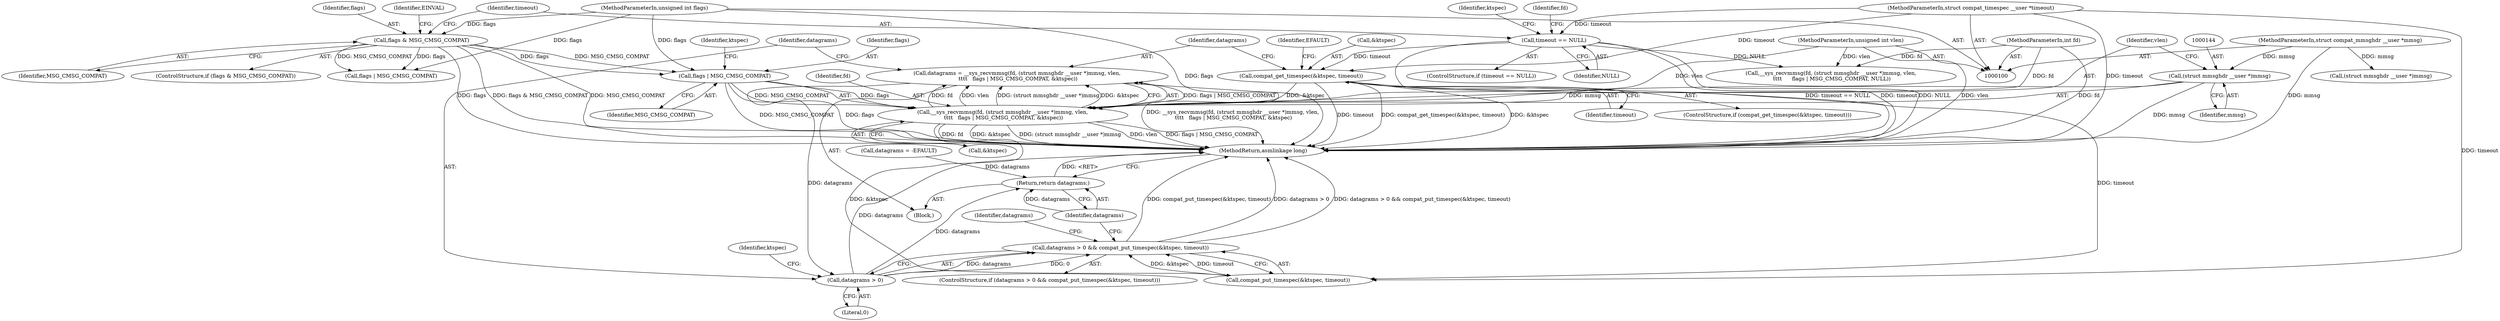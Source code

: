 digraph "0_linux_2def2ef2ae5f3990aabdbe8a755911902707d268@API" {
"1000139" [label="(Call,datagrams = __sys_recvmmsg(fd, (struct mmsghdr __user *)mmsg, vlen,\n \t\t\t\t   flags | MSG_CMSG_COMPAT, &ktspec))"];
"1000141" [label="(Call,__sys_recvmmsg(fd, (struct mmsghdr __user *)mmsg, vlen,\n \t\t\t\t   flags | MSG_CMSG_COMPAT, &ktspec))"];
"1000101" [label="(MethodParameterIn,int fd)"];
"1000143" [label="(Call,(struct mmsghdr __user *)mmsg)"];
"1000102" [label="(MethodParameterIn,struct compat_mmsghdr __user *mmsg)"];
"1000103" [label="(MethodParameterIn,unsigned int vlen)"];
"1000147" [label="(Call,flags | MSG_CMSG_COMPAT)"];
"1000110" [label="(Call,flags & MSG_CMSG_COMPAT)"];
"1000104" [label="(MethodParameterIn,unsigned int flags)"];
"1000132" [label="(Call,compat_get_timespec(&ktspec, timeout))"];
"1000117" [label="(Call,timeout == NULL)"];
"1000105" [label="(MethodParameterIn,struct compat_timespec __user *timeout)"];
"1000154" [label="(Call,datagrams > 0)"];
"1000153" [label="(Call,datagrams > 0 && compat_put_timespec(&ktspec, timeout))"];
"1000165" [label="(Return,return datagrams;)"];
"1000110" [label="(Call,flags & MSG_CMSG_COMPAT)"];
"1000159" [label="(Identifier,ktspec)"];
"1000166" [label="(Identifier,datagrams)"];
"1000162" [label="(Identifier,datagrams)"];
"1000142" [label="(Identifier,fd)"];
"1000112" [label="(Identifier,MSG_CMSG_COMPAT)"];
"1000153" [label="(Call,datagrams > 0 && compat_put_timespec(&ktspec, timeout))"];
"1000151" [label="(Identifier,ktspec)"];
"1000106" [label="(Block,)"];
"1000147" [label="(Call,flags | MSG_CMSG_COMPAT)"];
"1000119" [label="(Identifier,NULL)"];
"1000116" [label="(ControlStructure,if (timeout == NULL))"];
"1000131" [label="(ControlStructure,if (compat_get_timespec(&ktspec, timeout)))"];
"1000123" [label="(Call,(struct mmsghdr __user *)mmsg)"];
"1000101" [label="(MethodParameterIn,int fd)"];
"1000122" [label="(Identifier,fd)"];
"1000133" [label="(Call,&ktspec)"];
"1000109" [label="(ControlStructure,if (flags & MSG_CMSG_COMPAT))"];
"1000118" [label="(Identifier,timeout)"];
"1000102" [label="(MethodParameterIn,struct compat_mmsghdr __user *mmsg)"];
"1000132" [label="(Call,compat_get_timespec(&ktspec, timeout))"];
"1000154" [label="(Call,datagrams > 0)"];
"1000127" [label="(Call,flags | MSG_CMSG_COMPAT)"];
"1000161" [label="(Call,datagrams = -EFAULT)"];
"1000141" [label="(Call,__sys_recvmmsg(fd, (struct mmsghdr __user *)mmsg, vlen,\n \t\t\t\t   flags | MSG_CMSG_COMPAT, &ktspec))"];
"1000155" [label="(Identifier,datagrams)"];
"1000111" [label="(Identifier,flags)"];
"1000152" [label="(ControlStructure,if (datagrams > 0 && compat_put_timespec(&ktspec, timeout)))"];
"1000157" [label="(Call,compat_put_timespec(&ktspec, timeout))"];
"1000115" [label="(Identifier,EINVAL)"];
"1000139" [label="(Call,datagrams = __sys_recvmmsg(fd, (struct mmsghdr __user *)mmsg, vlen,\n \t\t\t\t   flags | MSG_CMSG_COMPAT, &ktspec))"];
"1000140" [label="(Identifier,datagrams)"];
"1000149" [label="(Identifier,MSG_CMSG_COMPAT)"];
"1000145" [label="(Identifier,mmsg)"];
"1000105" [label="(MethodParameterIn,struct compat_timespec __user *timeout)"];
"1000134" [label="(Identifier,ktspec)"];
"1000156" [label="(Literal,0)"];
"1000165" [label="(Return,return datagrams;)"];
"1000117" [label="(Call,timeout == NULL)"];
"1000143" [label="(Call,(struct mmsghdr __user *)mmsg)"];
"1000121" [label="(Call,__sys_recvmmsg(fd, (struct mmsghdr __user *)mmsg, vlen,\n \t\t\t\t      flags | MSG_CMSG_COMPAT, NULL))"];
"1000104" [label="(MethodParameterIn,unsigned int flags)"];
"1000103" [label="(MethodParameterIn,unsigned int vlen)"];
"1000150" [label="(Call,&ktspec)"];
"1000135" [label="(Identifier,timeout)"];
"1000146" [label="(Identifier,vlen)"];
"1000167" [label="(MethodReturn,asmlinkage long)"];
"1000148" [label="(Identifier,flags)"];
"1000138" [label="(Identifier,EFAULT)"];
"1000139" -> "1000106"  [label="AST: "];
"1000139" -> "1000141"  [label="CFG: "];
"1000140" -> "1000139"  [label="AST: "];
"1000141" -> "1000139"  [label="AST: "];
"1000155" -> "1000139"  [label="CFG: "];
"1000139" -> "1000167"  [label="DDG: __sys_recvmmsg(fd, (struct mmsghdr __user *)mmsg, vlen,\n \t\t\t\t   flags | MSG_CMSG_COMPAT, &ktspec)"];
"1000141" -> "1000139"  [label="DDG: flags | MSG_CMSG_COMPAT"];
"1000141" -> "1000139"  [label="DDG: fd"];
"1000141" -> "1000139"  [label="DDG: vlen"];
"1000141" -> "1000139"  [label="DDG: (struct mmsghdr __user *)mmsg"];
"1000141" -> "1000139"  [label="DDG: &ktspec"];
"1000139" -> "1000154"  [label="DDG: datagrams"];
"1000141" -> "1000150"  [label="CFG: "];
"1000142" -> "1000141"  [label="AST: "];
"1000143" -> "1000141"  [label="AST: "];
"1000146" -> "1000141"  [label="AST: "];
"1000147" -> "1000141"  [label="AST: "];
"1000150" -> "1000141"  [label="AST: "];
"1000141" -> "1000167"  [label="DDG: fd"];
"1000141" -> "1000167"  [label="DDG: &ktspec"];
"1000141" -> "1000167"  [label="DDG: (struct mmsghdr __user *)mmsg"];
"1000141" -> "1000167"  [label="DDG: vlen"];
"1000141" -> "1000167"  [label="DDG: flags | MSG_CMSG_COMPAT"];
"1000101" -> "1000141"  [label="DDG: fd"];
"1000143" -> "1000141"  [label="DDG: mmsg"];
"1000103" -> "1000141"  [label="DDG: vlen"];
"1000147" -> "1000141"  [label="DDG: flags"];
"1000147" -> "1000141"  [label="DDG: MSG_CMSG_COMPAT"];
"1000132" -> "1000141"  [label="DDG: &ktspec"];
"1000141" -> "1000157"  [label="DDG: &ktspec"];
"1000101" -> "1000100"  [label="AST: "];
"1000101" -> "1000167"  [label="DDG: fd"];
"1000101" -> "1000121"  [label="DDG: fd"];
"1000143" -> "1000145"  [label="CFG: "];
"1000144" -> "1000143"  [label="AST: "];
"1000145" -> "1000143"  [label="AST: "];
"1000146" -> "1000143"  [label="CFG: "];
"1000143" -> "1000167"  [label="DDG: mmsg"];
"1000102" -> "1000143"  [label="DDG: mmsg"];
"1000102" -> "1000100"  [label="AST: "];
"1000102" -> "1000167"  [label="DDG: mmsg"];
"1000102" -> "1000123"  [label="DDG: mmsg"];
"1000103" -> "1000100"  [label="AST: "];
"1000103" -> "1000167"  [label="DDG: vlen"];
"1000103" -> "1000121"  [label="DDG: vlen"];
"1000147" -> "1000149"  [label="CFG: "];
"1000148" -> "1000147"  [label="AST: "];
"1000149" -> "1000147"  [label="AST: "];
"1000151" -> "1000147"  [label="CFG: "];
"1000147" -> "1000167"  [label="DDG: MSG_CMSG_COMPAT"];
"1000147" -> "1000167"  [label="DDG: flags"];
"1000110" -> "1000147"  [label="DDG: flags"];
"1000110" -> "1000147"  [label="DDG: MSG_CMSG_COMPAT"];
"1000104" -> "1000147"  [label="DDG: flags"];
"1000110" -> "1000109"  [label="AST: "];
"1000110" -> "1000112"  [label="CFG: "];
"1000111" -> "1000110"  [label="AST: "];
"1000112" -> "1000110"  [label="AST: "];
"1000115" -> "1000110"  [label="CFG: "];
"1000118" -> "1000110"  [label="CFG: "];
"1000110" -> "1000167"  [label="DDG: MSG_CMSG_COMPAT"];
"1000110" -> "1000167"  [label="DDG: flags & MSG_CMSG_COMPAT"];
"1000110" -> "1000167"  [label="DDG: flags"];
"1000104" -> "1000110"  [label="DDG: flags"];
"1000110" -> "1000127"  [label="DDG: flags"];
"1000110" -> "1000127"  [label="DDG: MSG_CMSG_COMPAT"];
"1000104" -> "1000100"  [label="AST: "];
"1000104" -> "1000167"  [label="DDG: flags"];
"1000104" -> "1000127"  [label="DDG: flags"];
"1000132" -> "1000131"  [label="AST: "];
"1000132" -> "1000135"  [label="CFG: "];
"1000133" -> "1000132"  [label="AST: "];
"1000135" -> "1000132"  [label="AST: "];
"1000138" -> "1000132"  [label="CFG: "];
"1000140" -> "1000132"  [label="CFG: "];
"1000132" -> "1000167"  [label="DDG: compat_get_timespec(&ktspec, timeout)"];
"1000132" -> "1000167"  [label="DDG: &ktspec"];
"1000132" -> "1000167"  [label="DDG: timeout"];
"1000117" -> "1000132"  [label="DDG: timeout"];
"1000105" -> "1000132"  [label="DDG: timeout"];
"1000132" -> "1000157"  [label="DDG: timeout"];
"1000117" -> "1000116"  [label="AST: "];
"1000117" -> "1000119"  [label="CFG: "];
"1000118" -> "1000117"  [label="AST: "];
"1000119" -> "1000117"  [label="AST: "];
"1000122" -> "1000117"  [label="CFG: "];
"1000134" -> "1000117"  [label="CFG: "];
"1000117" -> "1000167"  [label="DDG: timeout == NULL"];
"1000117" -> "1000167"  [label="DDG: timeout"];
"1000117" -> "1000167"  [label="DDG: NULL"];
"1000105" -> "1000117"  [label="DDG: timeout"];
"1000117" -> "1000121"  [label="DDG: NULL"];
"1000105" -> "1000100"  [label="AST: "];
"1000105" -> "1000167"  [label="DDG: timeout"];
"1000105" -> "1000157"  [label="DDG: timeout"];
"1000154" -> "1000153"  [label="AST: "];
"1000154" -> "1000156"  [label="CFG: "];
"1000155" -> "1000154"  [label="AST: "];
"1000156" -> "1000154"  [label="AST: "];
"1000159" -> "1000154"  [label="CFG: "];
"1000153" -> "1000154"  [label="CFG: "];
"1000154" -> "1000167"  [label="DDG: datagrams"];
"1000154" -> "1000153"  [label="DDG: datagrams"];
"1000154" -> "1000153"  [label="DDG: 0"];
"1000154" -> "1000165"  [label="DDG: datagrams"];
"1000153" -> "1000152"  [label="AST: "];
"1000153" -> "1000157"  [label="CFG: "];
"1000157" -> "1000153"  [label="AST: "];
"1000162" -> "1000153"  [label="CFG: "];
"1000166" -> "1000153"  [label="CFG: "];
"1000153" -> "1000167"  [label="DDG: compat_put_timespec(&ktspec, timeout)"];
"1000153" -> "1000167"  [label="DDG: datagrams > 0"];
"1000153" -> "1000167"  [label="DDG: datagrams > 0 && compat_put_timespec(&ktspec, timeout)"];
"1000157" -> "1000153"  [label="DDG: &ktspec"];
"1000157" -> "1000153"  [label="DDG: timeout"];
"1000165" -> "1000106"  [label="AST: "];
"1000165" -> "1000166"  [label="CFG: "];
"1000166" -> "1000165"  [label="AST: "];
"1000167" -> "1000165"  [label="CFG: "];
"1000165" -> "1000167"  [label="DDG: <RET>"];
"1000166" -> "1000165"  [label="DDG: datagrams"];
"1000161" -> "1000165"  [label="DDG: datagrams"];
}
